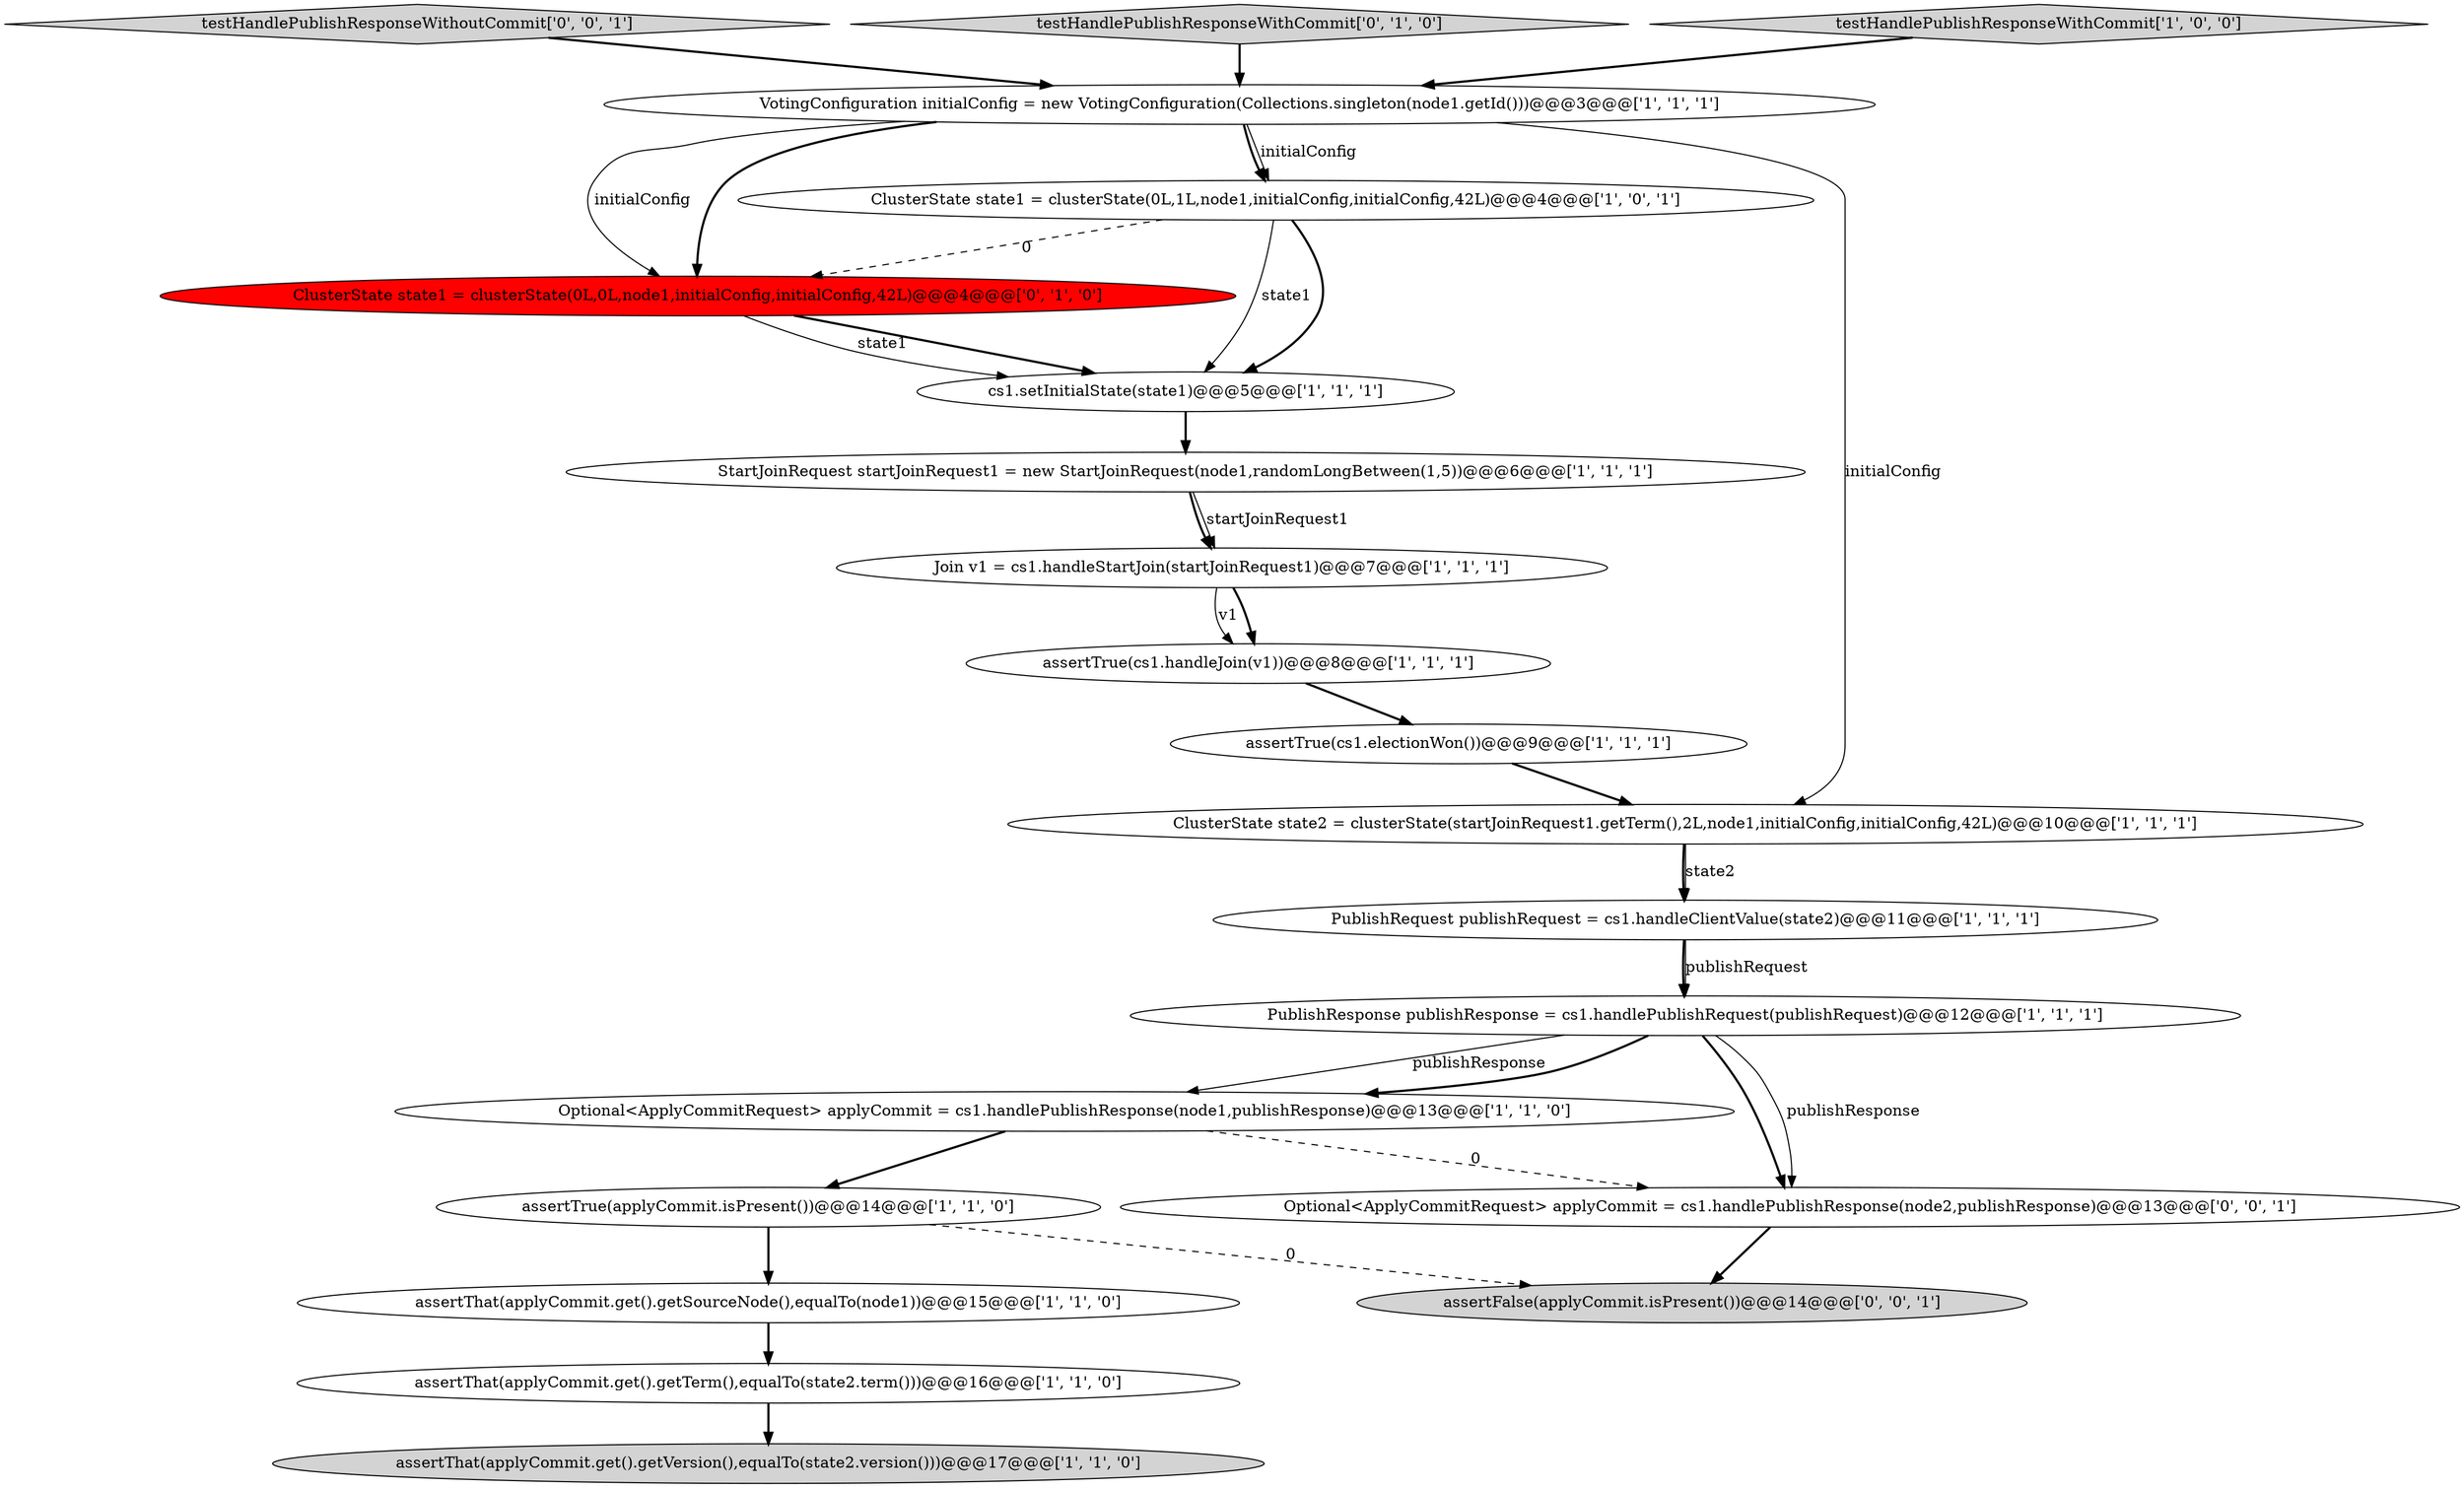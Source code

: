 digraph {
18 [style = filled, label = "assertFalse(applyCommit.isPresent())@@@14@@@['0', '0', '1']", fillcolor = lightgray, shape = ellipse image = "AAA0AAABBB3BBB"];
2 [style = filled, label = "PublishRequest publishRequest = cs1.handleClientValue(state2)@@@11@@@['1', '1', '1']", fillcolor = white, shape = ellipse image = "AAA0AAABBB1BBB"];
16 [style = filled, label = "ClusterState state1 = clusterState(0L,0L,node1,initialConfig,initialConfig,42L)@@@4@@@['0', '1', '0']", fillcolor = red, shape = ellipse image = "AAA1AAABBB2BBB"];
19 [style = filled, label = "testHandlePublishResponseWithoutCommit['0', '0', '1']", fillcolor = lightgray, shape = diamond image = "AAA0AAABBB3BBB"];
7 [style = filled, label = "VotingConfiguration initialConfig = new VotingConfiguration(Collections.singleton(node1.getId()))@@@3@@@['1', '1', '1']", fillcolor = white, shape = ellipse image = "AAA0AAABBB1BBB"];
8 [style = filled, label = "StartJoinRequest startJoinRequest1 = new StartJoinRequest(node1,randomLongBetween(1,5))@@@6@@@['1', '1', '1']", fillcolor = white, shape = ellipse image = "AAA0AAABBB1BBB"];
11 [style = filled, label = "Optional<ApplyCommitRequest> applyCommit = cs1.handlePublishResponse(node1,publishResponse)@@@13@@@['1', '1', '0']", fillcolor = white, shape = ellipse image = "AAA0AAABBB1BBB"];
5 [style = filled, label = "ClusterState state1 = clusterState(0L,1L,node1,initialConfig,initialConfig,42L)@@@4@@@['1', '0', '1']", fillcolor = white, shape = ellipse image = "AAA0AAABBB1BBB"];
9 [style = filled, label = "assertTrue(cs1.handleJoin(v1))@@@8@@@['1', '1', '1']", fillcolor = white, shape = ellipse image = "AAA0AAABBB1BBB"];
17 [style = filled, label = "testHandlePublishResponseWithCommit['0', '1', '0']", fillcolor = lightgray, shape = diamond image = "AAA0AAABBB2BBB"];
14 [style = filled, label = "testHandlePublishResponseWithCommit['1', '0', '0']", fillcolor = lightgray, shape = diamond image = "AAA0AAABBB1BBB"];
1 [style = filled, label = "assertTrue(cs1.electionWon())@@@9@@@['1', '1', '1']", fillcolor = white, shape = ellipse image = "AAA0AAABBB1BBB"];
3 [style = filled, label = "assertThat(applyCommit.get().getTerm(),equalTo(state2.term()))@@@16@@@['1', '1', '0']", fillcolor = white, shape = ellipse image = "AAA0AAABBB1BBB"];
13 [style = filled, label = "assertThat(applyCommit.get().getVersion(),equalTo(state2.version()))@@@17@@@['1', '1', '0']", fillcolor = lightgray, shape = ellipse image = "AAA0AAABBB1BBB"];
15 [style = filled, label = "cs1.setInitialState(state1)@@@5@@@['1', '1', '1']", fillcolor = white, shape = ellipse image = "AAA0AAABBB1BBB"];
10 [style = filled, label = "assertThat(applyCommit.get().getSourceNode(),equalTo(node1))@@@15@@@['1', '1', '0']", fillcolor = white, shape = ellipse image = "AAA0AAABBB1BBB"];
0 [style = filled, label = "ClusterState state2 = clusterState(startJoinRequest1.getTerm(),2L,node1,initialConfig,initialConfig,42L)@@@10@@@['1', '1', '1']", fillcolor = white, shape = ellipse image = "AAA0AAABBB1BBB"];
4 [style = filled, label = "Join v1 = cs1.handleStartJoin(startJoinRequest1)@@@7@@@['1', '1', '1']", fillcolor = white, shape = ellipse image = "AAA0AAABBB1BBB"];
6 [style = filled, label = "PublishResponse publishResponse = cs1.handlePublishRequest(publishRequest)@@@12@@@['1', '1', '1']", fillcolor = white, shape = ellipse image = "AAA0AAABBB1BBB"];
12 [style = filled, label = "assertTrue(applyCommit.isPresent())@@@14@@@['1', '1', '0']", fillcolor = white, shape = ellipse image = "AAA0AAABBB1BBB"];
20 [style = filled, label = "Optional<ApplyCommitRequest> applyCommit = cs1.handlePublishResponse(node2,publishResponse)@@@13@@@['0', '0', '1']", fillcolor = white, shape = ellipse image = "AAA0AAABBB3BBB"];
4->9 [style = bold, label=""];
16->15 [style = bold, label=""];
16->15 [style = solid, label="state1"];
11->20 [style = dashed, label="0"];
4->9 [style = solid, label="v1"];
2->6 [style = bold, label=""];
5->15 [style = solid, label="state1"];
0->2 [style = bold, label=""];
6->11 [style = solid, label="publishResponse"];
5->15 [style = bold, label=""];
10->3 [style = bold, label=""];
11->12 [style = bold, label=""];
1->0 [style = bold, label=""];
14->7 [style = bold, label=""];
8->4 [style = solid, label="startJoinRequest1"];
17->7 [style = bold, label=""];
6->20 [style = bold, label=""];
20->18 [style = bold, label=""];
5->16 [style = dashed, label="0"];
7->16 [style = solid, label="initialConfig"];
0->2 [style = solid, label="state2"];
7->5 [style = bold, label=""];
12->10 [style = bold, label=""];
7->0 [style = solid, label="initialConfig"];
2->6 [style = solid, label="publishRequest"];
6->11 [style = bold, label=""];
7->16 [style = bold, label=""];
7->5 [style = solid, label="initialConfig"];
3->13 [style = bold, label=""];
12->18 [style = dashed, label="0"];
8->4 [style = bold, label=""];
6->20 [style = solid, label="publishResponse"];
9->1 [style = bold, label=""];
19->7 [style = bold, label=""];
15->8 [style = bold, label=""];
}
